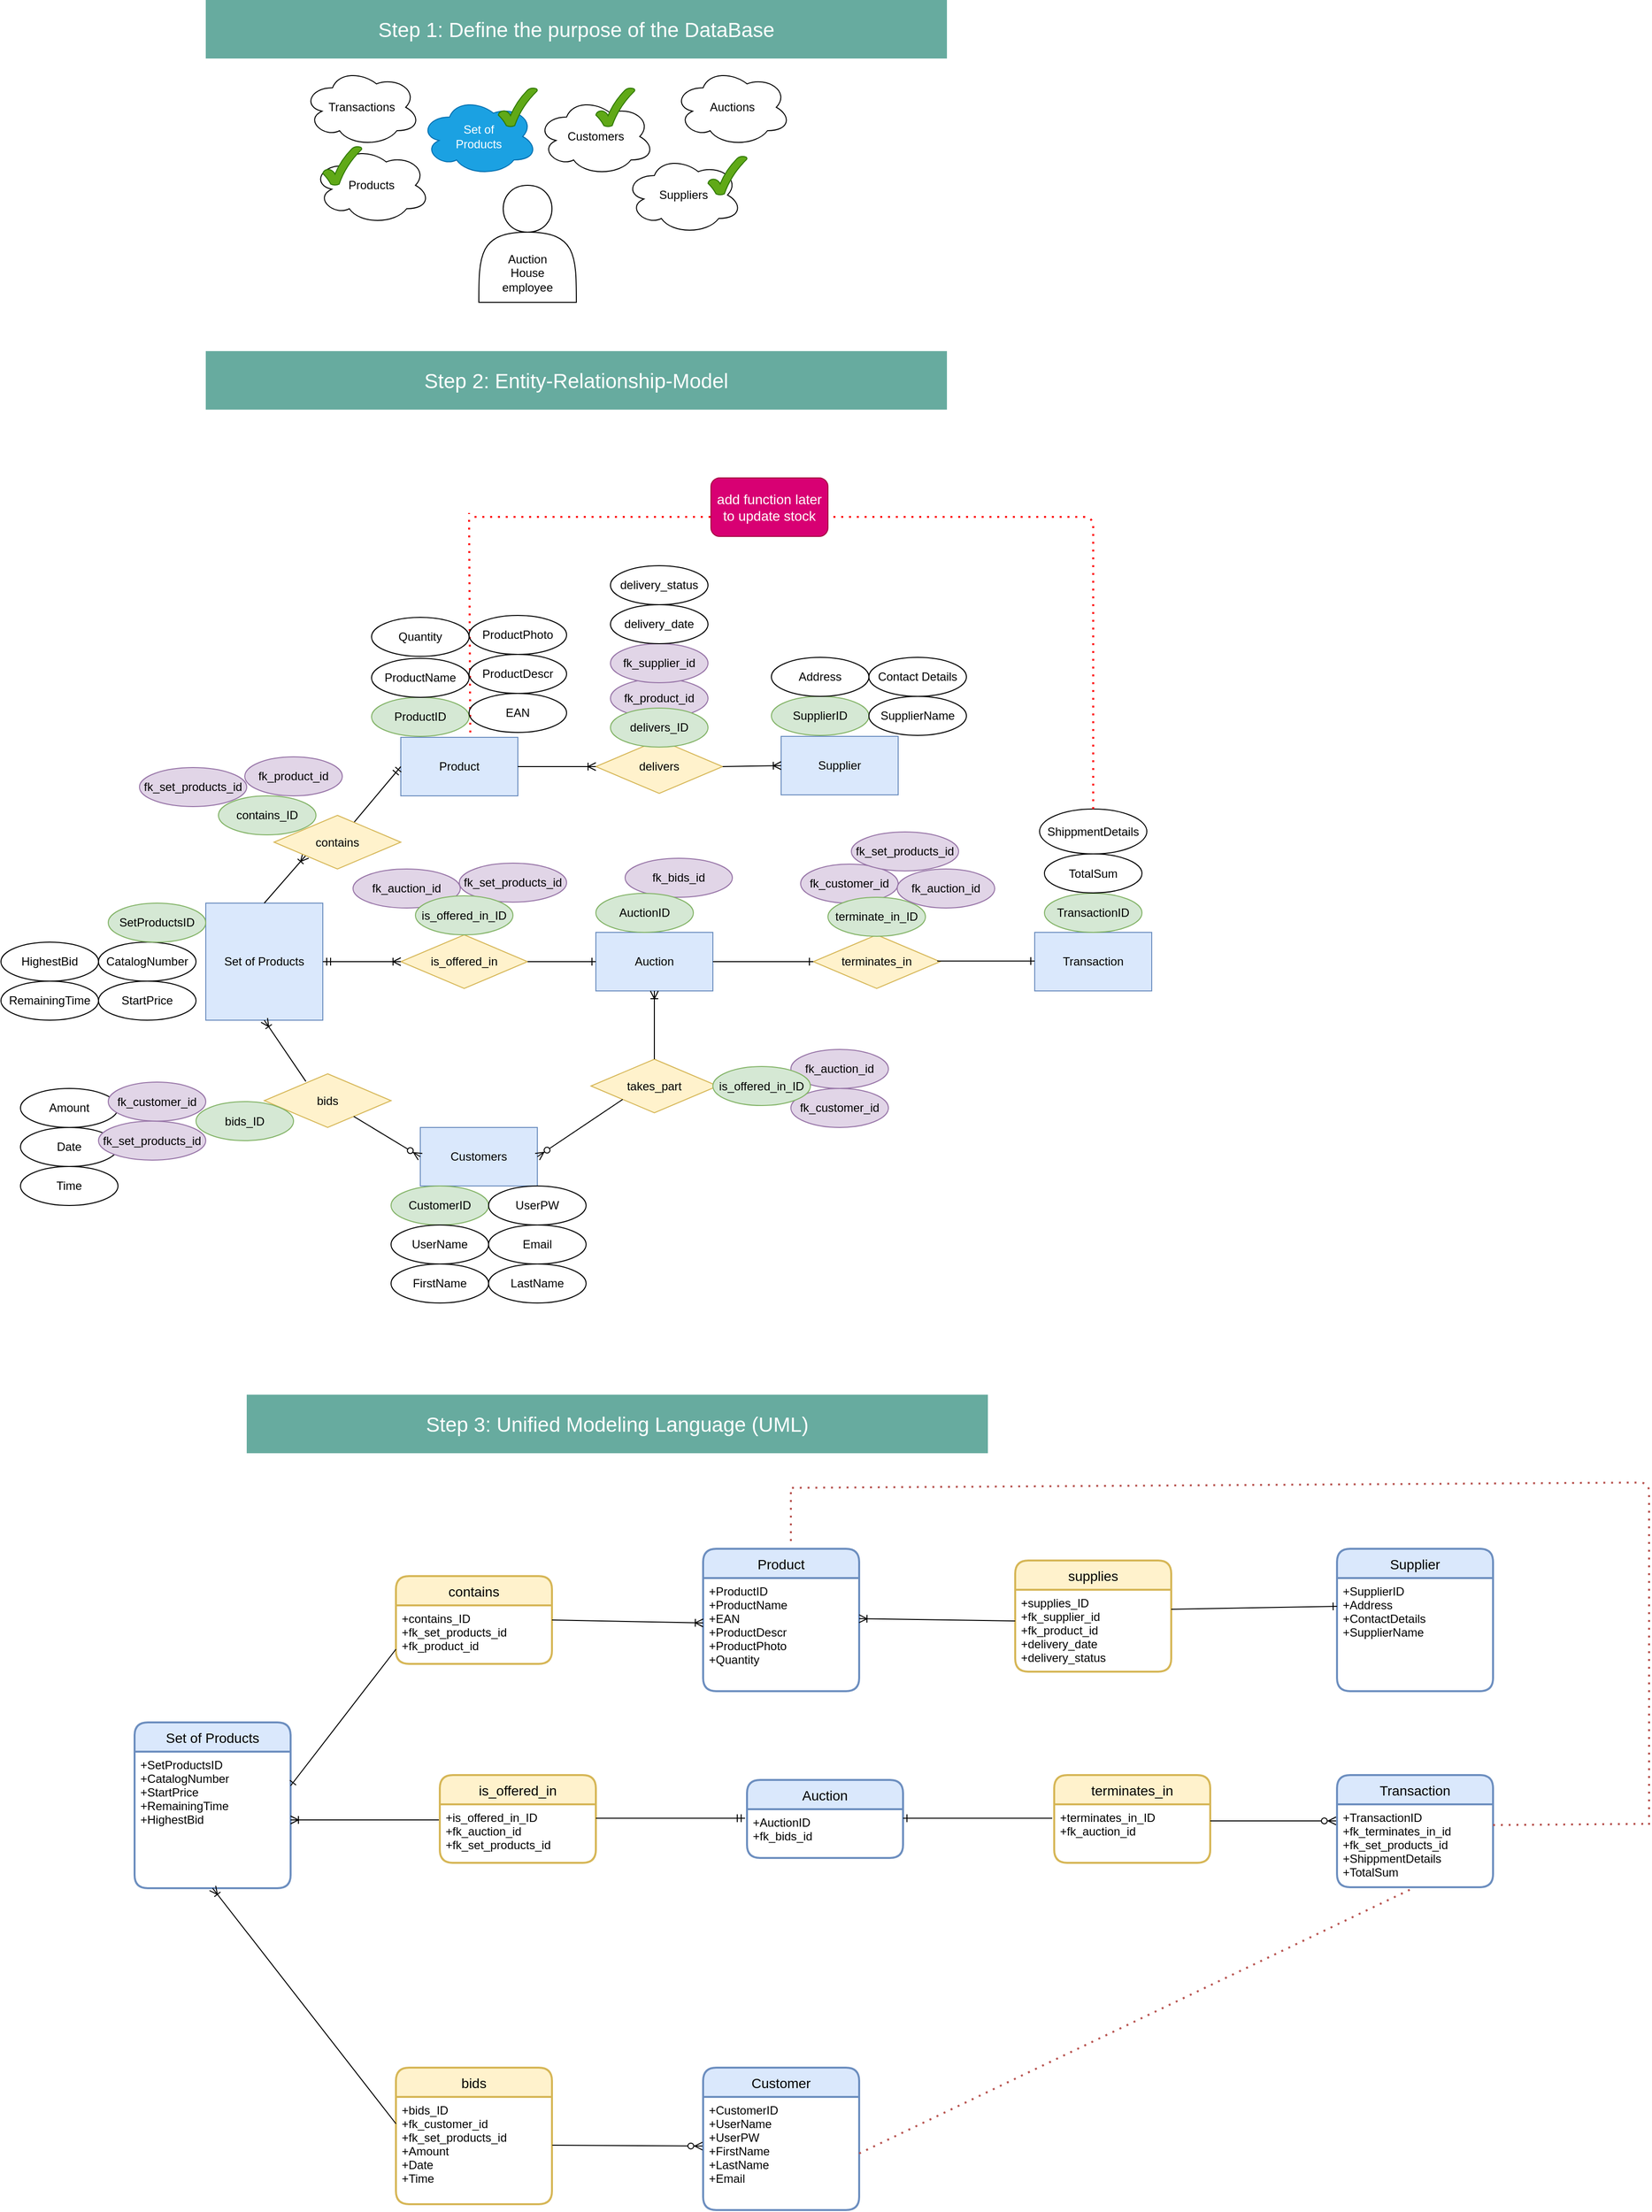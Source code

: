 <mxfile version="14.5.10" type="device"><diagram id="Qlab7BlyAjxRTgfkOohs" name="Page-1"><mxGraphModel dx="3425" dy="1370" grid="1" gridSize="10" guides="1" tooltips="1" connect="1" arrows="1" fold="1" page="1" pageScale="1" pageWidth="827" pageHeight="1169" math="0" shadow="0"><root><mxCell id="0"/><mxCell id="1" parent="0"/><mxCell id="-xcbg-qOsnuhI51LGYwy-141" value="" style="endArrow=none;dashed=1;html=1;dashPattern=1 3;strokeWidth=2;fontColor=#FFFFFF;exitX=0.427;exitY=-0.017;exitDx=0;exitDy=0;exitPerimeter=0;strokeColor=#FF0000;" edge="1" parent="1"><mxGeometry x="310" y="566.02" width="50" height="50" as="geometry"><mxPoint x="311.24" y="791" as="sourcePoint"/><mxPoint x="310" y="566.02" as="targetPoint"/></mxGeometry></mxCell><mxCell id="-xcbg-qOsnuhI51LGYwy-59" value="fk_set_products_id" style="ellipse;whiteSpace=wrap;html=1;align=center;fontStyle=0;labelBackgroundColor=none;fillColor=#e1d5e7;strokeColor=#9673a6;" vertex="1" parent="1"><mxGeometry x="-28" y="827" width="110" height="40" as="geometry"/></mxCell><mxCell id="-xcbg-qOsnuhI51LGYwy-3" value="" style="rounded=0;whiteSpace=wrap;html=1;labelBackgroundColor=#009999;labelBorderColor=#000000;strokeColor=none;fillColor=#67AB9F;" vertex="1" parent="1"><mxGeometry x="40" y="40" width="760" height="60" as="geometry"/></mxCell><mxCell id="-xcbg-qOsnuhI51LGYwy-4" value="&lt;font style=&quot;font-size: 21px&quot;&gt;Step 1: Define the purpose of the DataBase&lt;/font&gt;" style="text;html=1;strokeColor=none;fillColor=none;align=center;verticalAlign=middle;whiteSpace=wrap;rounded=0;labelBackgroundColor=none;fontColor=#FFFFFF;" vertex="1" parent="1"><mxGeometry x="60" y="60" width="720" height="20" as="geometry"/></mxCell><mxCell id="-xcbg-qOsnuhI51LGYwy-6" value="&lt;span&gt;Set of&lt;br&gt;Products&lt;/span&gt;" style="ellipse;shape=cloud;whiteSpace=wrap;html=1;labelBackgroundColor=none;fillColor=#1ba1e2;strokeColor=#006EAF;fontColor=#FFFFFF;" vertex="1" parent="1"><mxGeometry x="260" y="140" width="120" height="80" as="geometry"/></mxCell><mxCell id="-xcbg-qOsnuhI51LGYwy-8" value="Au" style="shape=actor;whiteSpace=wrap;html=1;labelBackgroundColor=none;fontColor=#FFFFFF;fillColor=none;" vertex="1" parent="1"><mxGeometry x="320" y="230" width="100" height="120" as="geometry"/></mxCell><mxCell id="-xcbg-qOsnuhI51LGYwy-9" value="" style="ellipse;shape=cloud;whiteSpace=wrap;html=1;labelBackgroundColor=none;fontColor=#FFFFFF;fillColor=none;" vertex="1" parent="1"><mxGeometry x="380" y="140" width="120" height="80" as="geometry"/></mxCell><mxCell id="-xcbg-qOsnuhI51LGYwy-10" value="" style="ellipse;shape=cloud;whiteSpace=wrap;html=1;labelBackgroundColor=none;fontColor=#FFFFFF;fillColor=none;" vertex="1" parent="1"><mxGeometry x="150" y="190" width="120" height="80" as="geometry"/></mxCell><mxCell id="-xcbg-qOsnuhI51LGYwy-12" value="Auction House employee" style="text;html=1;strokeColor=none;fillColor=none;align=center;verticalAlign=middle;whiteSpace=wrap;rounded=0;labelBackgroundColor=none;" vertex="1" parent="1"><mxGeometry x="340" y="300" width="60" height="40" as="geometry"/></mxCell><mxCell id="-xcbg-qOsnuhI51LGYwy-13" value="Products" style="text;html=1;strokeColor=none;fillColor=none;align=center;verticalAlign=middle;whiteSpace=wrap;rounded=0;labelBackgroundColor=none;" vertex="1" parent="1"><mxGeometry x="180" y="210" width="60" height="40" as="geometry"/></mxCell><mxCell id="-xcbg-qOsnuhI51LGYwy-15" value="Customers" style="text;html=1;strokeColor=none;fillColor=none;align=center;verticalAlign=middle;whiteSpace=wrap;rounded=0;labelBackgroundColor=none;" vertex="1" parent="1"><mxGeometry x="410" y="160" width="60" height="40" as="geometry"/></mxCell><mxCell id="-xcbg-qOsnuhI51LGYwy-17" value="" style="ellipse;shape=cloud;whiteSpace=wrap;html=1;labelBackgroundColor=none;fontColor=#000000;fillColor=none;" vertex="1" parent="1"><mxGeometry x="140" y="110" width="120" height="80" as="geometry"/></mxCell><mxCell id="-xcbg-qOsnuhI51LGYwy-18" value="Transactions" style="text;html=1;strokeColor=none;fillColor=none;align=center;verticalAlign=middle;whiteSpace=wrap;rounded=0;labelBackgroundColor=none;" vertex="1" parent="1"><mxGeometry x="170" y="130" width="60" height="40" as="geometry"/></mxCell><mxCell id="-xcbg-qOsnuhI51LGYwy-19" value="" style="ellipse;shape=cloud;whiteSpace=wrap;html=1;labelBackgroundColor=none;fontColor=#000000;fillColor=none;" vertex="1" parent="1"><mxGeometry x="470" y="200" width="120" height="80" as="geometry"/></mxCell><mxCell id="-xcbg-qOsnuhI51LGYwy-20" value="Suppliers" style="text;html=1;strokeColor=none;fillColor=none;align=center;verticalAlign=middle;whiteSpace=wrap;rounded=0;labelBackgroundColor=none;" vertex="1" parent="1"><mxGeometry x="500" y="220" width="60" height="40" as="geometry"/></mxCell><mxCell id="-xcbg-qOsnuhI51LGYwy-21" value="" style="ellipse;shape=cloud;whiteSpace=wrap;html=1;labelBackgroundColor=none;fontColor=#FFFFFF;fillColor=none;" vertex="1" parent="1"><mxGeometry x="520" y="110" width="120" height="80" as="geometry"/></mxCell><mxCell id="-xcbg-qOsnuhI51LGYwy-22" value="Auctions" style="text;html=1;strokeColor=none;fillColor=none;align=center;verticalAlign=middle;whiteSpace=wrap;rounded=0;labelBackgroundColor=none;" vertex="1" parent="1"><mxGeometry x="550" y="130" width="60" height="40" as="geometry"/></mxCell><mxCell id="-xcbg-qOsnuhI51LGYwy-25" value="" style="rounded=0;whiteSpace=wrap;html=1;labelBackgroundColor=#009999;labelBorderColor=#000000;strokeColor=none;fillColor=#67AB9F;" vertex="1" parent="1"><mxGeometry x="40" y="400" width="760" height="60" as="geometry"/></mxCell><mxCell id="-xcbg-qOsnuhI51LGYwy-26" value="&lt;font style=&quot;font-size: 21px&quot;&gt;Step 2: Entity-Relationship-Model&lt;/font&gt;" style="text;html=1;strokeColor=none;fillColor=none;align=center;verticalAlign=middle;whiteSpace=wrap;rounded=0;labelBackgroundColor=none;fontColor=#FFFFFF;" vertex="1" parent="1"><mxGeometry x="60" y="420" width="720" height="20" as="geometry"/></mxCell><mxCell id="-xcbg-qOsnuhI51LGYwy-27" value="Set of Products" style="rounded=0;whiteSpace=wrap;html=1;labelBackgroundColor=none;fillColor=#dae8fc;strokeColor=#6c8ebf;" vertex="1" parent="1"><mxGeometry x="40" y="966" width="120" height="120" as="geometry"/></mxCell><mxCell id="-xcbg-qOsnuhI51LGYwy-28" value="Product" style="rounded=0;whiteSpace=wrap;html=1;labelBackgroundColor=none;fillColor=#dae8fc;strokeColor=#6c8ebf;" vertex="1" parent="1"><mxGeometry x="240" y="796" width="120" height="60" as="geometry"/></mxCell><mxCell id="-xcbg-qOsnuhI51LGYwy-32" value="" style="fontSize=12;html=1;endArrow=ERoneToMany;startArrow=none;fontColor=#000000;entryX=0;entryY=1;entryDx=0;entryDy=0;startFill=0;" edge="1" parent="1" target="-xcbg-qOsnuhI51LGYwy-29"><mxGeometry width="100" height="100" relative="1" as="geometry"><mxPoint x="100" y="966" as="sourcePoint"/><mxPoint x="150" y="916" as="targetPoint"/></mxGeometry></mxCell><mxCell id="-xcbg-qOsnuhI51LGYwy-35" value="" style="fontSize=12;html=1;endArrow=ERmandOne;fontColor=#000000;" edge="1" parent="1" source="-xcbg-qOsnuhI51LGYwy-29"><mxGeometry width="100" height="100" relative="1" as="geometry"><mxPoint x="184" y="877" as="sourcePoint"/><mxPoint x="240" y="826" as="targetPoint"/></mxGeometry></mxCell><mxCell id="-xcbg-qOsnuhI51LGYwy-36" value="ProductID" style="ellipse;whiteSpace=wrap;html=1;align=center;fontStyle=0;labelBackgroundColor=none;fillColor=#d5e8d4;strokeColor=#82b366;" vertex="1" parent="1"><mxGeometry x="210" y="755" width="100" height="40" as="geometry"/></mxCell><mxCell id="-xcbg-qOsnuhI51LGYwy-39" value="EAN" style="ellipse;whiteSpace=wrap;html=1;align=center;fontStyle=0;labelBackgroundColor=none;fontColor=#000000;fillColor=none;" vertex="1" parent="1"><mxGeometry x="310" y="751" width="100" height="40" as="geometry"/></mxCell><mxCell id="-xcbg-qOsnuhI51LGYwy-41" value="ProductDescr" style="ellipse;whiteSpace=wrap;html=1;align=center;fontStyle=0;labelBackgroundColor=none;fontColor=#000000;fillColor=none;" vertex="1" parent="1"><mxGeometry x="310" y="711" width="100" height="40" as="geometry"/></mxCell><mxCell id="-xcbg-qOsnuhI51LGYwy-42" value="ProductPhoto" style="ellipse;whiteSpace=wrap;html=1;align=center;fontStyle=0;labelBackgroundColor=none;fontColor=#000000;fillColor=none;" vertex="1" parent="1"><mxGeometry x="310" y="671" width="100" height="40" as="geometry"/></mxCell><mxCell id="-xcbg-qOsnuhI51LGYwy-43" value="fk_product_id" style="ellipse;whiteSpace=wrap;html=1;align=center;fontStyle=0;labelBackgroundColor=none;fillColor=#e1d5e7;strokeColor=#9673a6;" vertex="1" parent="1"><mxGeometry x="80" y="816" width="100" height="40" as="geometry"/></mxCell><mxCell id="-xcbg-qOsnuhI51LGYwy-44" value="RemainingTime" style="ellipse;whiteSpace=wrap;html=1;align=center;fontStyle=0;labelBackgroundColor=none;" vertex="1" parent="1"><mxGeometry x="-170" y="1046" width="100" height="40" as="geometry"/></mxCell><mxCell id="-xcbg-qOsnuhI51LGYwy-45" value="StartPrice" style="ellipse;whiteSpace=wrap;html=1;align=center;fontStyle=0;labelBackgroundColor=none;fontColor=#000000;fillColor=none;" vertex="1" parent="1"><mxGeometry x="-70" y="1046" width="100" height="40" as="geometry"/></mxCell><mxCell id="-xcbg-qOsnuhI51LGYwy-46" value="HighestBid" style="ellipse;whiteSpace=wrap;html=1;align=center;fontStyle=0;labelBackgroundColor=none;fontColor=#000000;fillColor=none;" vertex="1" parent="1"><mxGeometry x="-170" y="1006" width="100" height="40" as="geometry"/></mxCell><mxCell id="-xcbg-qOsnuhI51LGYwy-47" value="CatalogNumber" style="ellipse;whiteSpace=wrap;html=1;align=center;fontStyle=0;labelBackgroundColor=none;fontColor=#000000;fillColor=none;" vertex="1" parent="1"><mxGeometry x="-70" y="1006" width="100" height="40" as="geometry"/></mxCell><mxCell id="-xcbg-qOsnuhI51LGYwy-48" value="SetProductsID" style="ellipse;whiteSpace=wrap;html=1;align=center;fontStyle=0;labelBackgroundColor=none;fillColor=#d5e8d4;strokeColor=#82b366;" vertex="1" parent="1"><mxGeometry x="-60" y="966" width="100" height="40" as="geometry"/></mxCell><mxCell id="-xcbg-qOsnuhI51LGYwy-49" value="bids" style="rhombus;whiteSpace=wrap;html=1;labelBackgroundColor=none;fillColor=#fff2cc;strokeColor=#d6b656;" vertex="1" parent="1"><mxGeometry x="100" y="1141" width="130" height="55" as="geometry"/></mxCell><mxCell id="-xcbg-qOsnuhI51LGYwy-50" value="Customers" style="rounded=0;whiteSpace=wrap;html=1;labelBackgroundColor=none;fillColor=#dae8fc;strokeColor=#6c8ebf;" vertex="1" parent="1"><mxGeometry x="260" y="1196" width="120" height="60" as="geometry"/></mxCell><mxCell id="-xcbg-qOsnuhI51LGYwy-51" value="" style="fontSize=12;html=1;endArrow=ERzeroToMany;endFill=1;fontColor=#FFFFFF;entryX=0;entryY=0.5;entryDx=0;entryDy=0;" edge="1" parent="1" source="-xcbg-qOsnuhI51LGYwy-49" target="-xcbg-qOsnuhI51LGYwy-50"><mxGeometry width="100" height="100" relative="1" as="geometry"><mxPoint x="310" y="1226" as="sourcePoint"/><mxPoint x="410" y="1126" as="targetPoint"/></mxGeometry></mxCell><mxCell id="-xcbg-qOsnuhI51LGYwy-52" value="" style="fontSize=12;html=1;endArrow=ERoneToMany;endFill=0;fontColor=#FFFFFF;entryX=0.5;entryY=1;entryDx=0;entryDy=0;exitX=0.328;exitY=0.142;exitDx=0;exitDy=0;exitPerimeter=0;" edge="1" parent="1" source="-xcbg-qOsnuhI51LGYwy-49" target="-xcbg-qOsnuhI51LGYwy-27"><mxGeometry width="100" height="100" relative="1" as="geometry"><mxPoint x="201.742" y="1194.686" as="sourcePoint"/><mxPoint x="270.0" y="1236" as="targetPoint"/></mxGeometry></mxCell><mxCell id="-xcbg-qOsnuhI51LGYwy-53" value="&lt;font color=&quot;#000000&quot;&gt;CustomerID&lt;/font&gt;" style="ellipse;whiteSpace=wrap;html=1;align=center;labelBackgroundColor=none;fillColor=#d5e8d4;strokeColor=#82b366;" vertex="1" parent="1"><mxGeometry x="230" y="1256" width="100" height="40" as="geometry"/></mxCell><mxCell id="-xcbg-qOsnuhI51LGYwy-54" value="&lt;font color=&quot;#000000&quot;&gt;UserPW&lt;/font&gt;" style="ellipse;whiteSpace=wrap;html=1;align=center;labelBackgroundColor=none;fontColor=#FFFFFF;fillColor=none;" vertex="1" parent="1"><mxGeometry x="330" y="1256" width="100" height="40" as="geometry"/></mxCell><mxCell id="-xcbg-qOsnuhI51LGYwy-55" value="&lt;font color=&quot;#000000&quot;&gt;UserName&lt;/font&gt;" style="ellipse;whiteSpace=wrap;html=1;align=center;labelBackgroundColor=none;fontColor=#FFFFFF;fillColor=none;" vertex="1" parent="1"><mxGeometry x="230" y="1296" width="100" height="40" as="geometry"/></mxCell><mxCell id="-xcbg-qOsnuhI51LGYwy-56" value="&lt;font color=&quot;#000000&quot;&gt;Email&lt;/font&gt;" style="ellipse;whiteSpace=wrap;html=1;align=center;labelBackgroundColor=none;fontColor=#FFFFFF;fillColor=none;" vertex="1" parent="1"><mxGeometry x="330" y="1296" width="100" height="40" as="geometry"/></mxCell><mxCell id="-xcbg-qOsnuhI51LGYwy-57" value="&lt;font color=&quot;#000000&quot;&gt;FirstName&lt;/font&gt;" style="ellipse;whiteSpace=wrap;html=1;align=center;labelBackgroundColor=none;fontColor=#FFFFFF;fillColor=none;" vertex="1" parent="1"><mxGeometry x="230" y="1336" width="100" height="40" as="geometry"/></mxCell><mxCell id="-xcbg-qOsnuhI51LGYwy-58" value="&lt;font color=&quot;#000000&quot;&gt;LastName&lt;/font&gt;" style="ellipse;whiteSpace=wrap;html=1;align=center;labelBackgroundColor=none;fontColor=#FFFFFF;fillColor=none;" vertex="1" parent="1"><mxGeometry x="330" y="1336" width="100" height="40" as="geometry"/></mxCell><mxCell id="-xcbg-qOsnuhI51LGYwy-29" value="contains" style="rhombus;whiteSpace=wrap;html=1;labelBackgroundColor=none;fillColor=#fff2cc;strokeColor=#d6b656;" vertex="1" parent="1"><mxGeometry x="110" y="876" width="130" height="55" as="geometry"/></mxCell><mxCell id="-xcbg-qOsnuhI51LGYwy-61" value="Amount" style="ellipse;whiteSpace=wrap;html=1;align=center;fontStyle=0;labelBackgroundColor=none;" vertex="1" parent="1"><mxGeometry x="-150" y="1156" width="100" height="40" as="geometry"/></mxCell><mxCell id="-xcbg-qOsnuhI51LGYwy-62" value="Date" style="ellipse;whiteSpace=wrap;html=1;align=center;fontStyle=0;labelBackgroundColor=none;" vertex="1" parent="1"><mxGeometry x="-150" y="1196" width="100" height="40" as="geometry"/></mxCell><mxCell id="-xcbg-qOsnuhI51LGYwy-63" value="fk_customer_id" style="ellipse;whiteSpace=wrap;html=1;align=center;fontStyle=0;labelBackgroundColor=none;fillColor=#e1d5e7;strokeColor=#9673a6;" vertex="1" parent="1"><mxGeometry x="-60" y="1149.5" width="100" height="40" as="geometry"/></mxCell><mxCell id="-xcbg-qOsnuhI51LGYwy-65" value="fk_set_products_id" style="ellipse;whiteSpace=wrap;html=1;align=center;fontStyle=0;labelBackgroundColor=none;fillColor=#e1d5e7;strokeColor=#9673a6;" vertex="1" parent="1"><mxGeometry x="-70" y="1189.5" width="110" height="40" as="geometry"/></mxCell><mxCell id="-xcbg-qOsnuhI51LGYwy-66" value="" style="verticalLabelPosition=bottom;verticalAlign=top;html=1;shape=mxgraph.basic.tick;labelBackgroundColor=none;fillColor=#60a917;strokeColor=#2D7600;fontColor=#ffffff;" vertex="1" parent="1"><mxGeometry x="160" y="190" width="40" height="40" as="geometry"/></mxCell><mxCell id="-xcbg-qOsnuhI51LGYwy-67" value="" style="verticalLabelPosition=bottom;verticalAlign=top;html=1;shape=mxgraph.basic.tick;labelBackgroundColor=none;fillColor=#60a917;strokeColor=#2D7600;fontColor=#ffffff;" vertex="1" parent="1"><mxGeometry x="340" y="130" width="40" height="40" as="geometry"/></mxCell><mxCell id="-xcbg-qOsnuhI51LGYwy-68" value="" style="verticalLabelPosition=bottom;verticalAlign=top;html=1;shape=mxgraph.basic.tick;labelBackgroundColor=none;fillColor=#60a917;strokeColor=#2D7600;fontColor=#ffffff;" vertex="1" parent="1"><mxGeometry x="440" y="130" width="40" height="40" as="geometry"/></mxCell><mxCell id="-xcbg-qOsnuhI51LGYwy-69" value="Supplier" style="rounded=0;whiteSpace=wrap;html=1;labelBackgroundColor=none;fillColor=#dae8fc;strokeColor=#6c8ebf;" vertex="1" parent="1"><mxGeometry x="630" y="795" width="120" height="60" as="geometry"/></mxCell><mxCell id="-xcbg-qOsnuhI51LGYwy-70" value="delivers" style="rhombus;whiteSpace=wrap;html=1;labelBackgroundColor=none;fillColor=#fff2cc;strokeColor=#d6b656;" vertex="1" parent="1"><mxGeometry x="440" y="798.5" width="130" height="55" as="geometry"/></mxCell><mxCell id="-xcbg-qOsnuhI51LGYwy-71" value="" style="fontSize=12;html=1;endArrow=ERoneToMany;startArrow=none;fontColor=#FFFFFF;exitX=1;exitY=0.5;exitDx=0;exitDy=0;entryX=0;entryY=0.5;entryDx=0;entryDy=0;startFill=0;" edge="1" parent="1" source="-xcbg-qOsnuhI51LGYwy-70" target="-xcbg-qOsnuhI51LGYwy-69"><mxGeometry width="100" height="100" relative="1" as="geometry"><mxPoint x="530" y="916" as="sourcePoint"/><mxPoint x="630" y="816" as="targetPoint"/></mxGeometry></mxCell><mxCell id="-xcbg-qOsnuhI51LGYwy-72" value="" style="fontSize=12;html=1;endArrow=ERoneToMany;startArrow=none;fontColor=#FFFFFF;exitX=1;exitY=0.5;exitDx=0;exitDy=0;entryX=0;entryY=0.5;entryDx=0;entryDy=0;endFill=0;startFill=0;" edge="1" parent="1" source="-xcbg-qOsnuhI51LGYwy-28" target="-xcbg-qOsnuhI51LGYwy-70"><mxGeometry width="100" height="100" relative="1" as="geometry"><mxPoint x="370" y="825.5" as="sourcePoint"/><mxPoint x="430" y="824.5" as="targetPoint"/></mxGeometry></mxCell><mxCell id="-xcbg-qOsnuhI51LGYwy-75" value="SupplierID" style="ellipse;whiteSpace=wrap;html=1;align=center;fontStyle=0;labelBackgroundColor=none;fillColor=#d5e8d4;strokeColor=#82b366;" vertex="1" parent="1"><mxGeometry x="620" y="754" width="100" height="40" as="geometry"/></mxCell><mxCell id="-xcbg-qOsnuhI51LGYwy-76" value="SupplierName" style="ellipse;whiteSpace=wrap;html=1;align=center;fontStyle=0;labelBackgroundColor=none;fontColor=#000000;fillColor=none;" vertex="1" parent="1"><mxGeometry x="720" y="754" width="100" height="40" as="geometry"/></mxCell><mxCell id="-xcbg-qOsnuhI51LGYwy-77" value="Address" style="ellipse;whiteSpace=wrap;html=1;align=center;fontStyle=0;labelBackgroundColor=none;fontColor=#000000;fillColor=none;" vertex="1" parent="1"><mxGeometry x="620" y="714" width="100" height="40" as="geometry"/></mxCell><mxCell id="-xcbg-qOsnuhI51LGYwy-78" value="Contact Details" style="ellipse;whiteSpace=wrap;html=1;align=center;fontStyle=0;labelBackgroundColor=none;fontColor=#000000;fillColor=none;" vertex="1" parent="1"><mxGeometry x="720" y="714" width="100" height="40" as="geometry"/></mxCell><mxCell id="-xcbg-qOsnuhI51LGYwy-79" value="fk_product_id" style="ellipse;whiteSpace=wrap;html=1;align=center;fontStyle=0;labelBackgroundColor=none;fillColor=#e1d5e7;strokeColor=#9673a6;" vertex="1" parent="1"><mxGeometry x="455" y="736" width="100" height="40" as="geometry"/></mxCell><mxCell id="-xcbg-qOsnuhI51LGYwy-80" value="fk_supplier_id" style="ellipse;whiteSpace=wrap;html=1;align=center;fontStyle=0;labelBackgroundColor=none;fillColor=#e1d5e7;strokeColor=#9673a6;" vertex="1" parent="1"><mxGeometry x="455" y="700" width="100" height="40" as="geometry"/></mxCell><mxCell id="-xcbg-qOsnuhI51LGYwy-81" value="delivery_date" style="ellipse;whiteSpace=wrap;html=1;align=center;fontStyle=0;labelBackgroundColor=none;fontColor=#000000;fillColor=none;" vertex="1" parent="1"><mxGeometry x="455" y="660" width="100" height="40" as="geometry"/></mxCell><mxCell id="-xcbg-qOsnuhI51LGYwy-82" value="delivery_status" style="ellipse;whiteSpace=wrap;html=1;align=center;fontStyle=0;labelBackgroundColor=none;fontColor=#000000;fillColor=none;" vertex="1" parent="1"><mxGeometry x="455" y="620" width="100" height="40" as="geometry"/></mxCell><mxCell id="-xcbg-qOsnuhI51LGYwy-84" value="" style="verticalLabelPosition=bottom;verticalAlign=top;html=1;shape=mxgraph.basic.tick;labelBackgroundColor=none;fillColor=#60a917;strokeColor=#2D7600;fontColor=#ffffff;" vertex="1" parent="1"><mxGeometry x="555" y="200" width="40" height="40" as="geometry"/></mxCell><mxCell id="-xcbg-qOsnuhI51LGYwy-85" value="Auction" style="rounded=0;whiteSpace=wrap;html=1;labelBackgroundColor=none;fillColor=#dae8fc;strokeColor=#6c8ebf;" vertex="1" parent="1"><mxGeometry x="440" y="996" width="120" height="60" as="geometry"/></mxCell><mxCell id="-xcbg-qOsnuhI51LGYwy-86" value="is_offered_in" style="rhombus;whiteSpace=wrap;html=1;labelBackgroundColor=none;fillColor=#fff2cc;strokeColor=#d6b656;" vertex="1" parent="1"><mxGeometry x="240" y="998.5" width="130" height="55" as="geometry"/></mxCell><mxCell id="-xcbg-qOsnuhI51LGYwy-87" value="takes_part" style="rhombus;whiteSpace=wrap;html=1;labelBackgroundColor=none;fillColor=#fff2cc;strokeColor=#d6b656;" vertex="1" parent="1"><mxGeometry x="435" y="1126" width="130" height="55" as="geometry"/></mxCell><mxCell id="-xcbg-qOsnuhI51LGYwy-88" value="" style="fontSize=12;html=1;endArrow=ERzeroToMany;endFill=1;fontColor=#FFFFFF;entryX=1;entryY=0.5;entryDx=0;entryDy=0;exitX=0;exitY=1;exitDx=0;exitDy=0;" edge="1" parent="1" source="-xcbg-qOsnuhI51LGYwy-87" target="-xcbg-qOsnuhI51LGYwy-50"><mxGeometry width="100" height="100" relative="1" as="geometry"><mxPoint x="425.872" y="1165.996" as="sourcePoint"/><mxPoint x="494.13" y="1207.31" as="targetPoint"/></mxGeometry></mxCell><mxCell id="-xcbg-qOsnuhI51LGYwy-90" value="" style="fontSize=12;html=1;endArrow=ERoneToMany;endFill=0;fontColor=#FFFFFF;entryX=0.5;entryY=1;entryDx=0;entryDy=0;exitX=0.5;exitY=0;exitDx=0;exitDy=0;" edge="1" parent="1" source="-xcbg-qOsnuhI51LGYwy-87" target="-xcbg-qOsnuhI51LGYwy-85"><mxGeometry width="100" height="100" relative="1" as="geometry"><mxPoint x="152.64" y="1158.81" as="sourcePoint"/><mxPoint x="110.0" y="1096" as="targetPoint"/><Array as="points"/></mxGeometry></mxCell><mxCell id="-xcbg-qOsnuhI51LGYwy-91" value="terminates_in" style="rhombus;whiteSpace=wrap;html=1;labelBackgroundColor=none;fillColor=#fff2cc;strokeColor=#d6b656;" vertex="1" parent="1"><mxGeometry x="663" y="998.5" width="130" height="55" as="geometry"/></mxCell><mxCell id="-xcbg-qOsnuhI51LGYwy-92" value="Transaction" style="rounded=0;whiteSpace=wrap;html=1;labelBackgroundColor=none;fillColor=#dae8fc;strokeColor=#6c8ebf;" vertex="1" parent="1"><mxGeometry x="890" y="996" width="120" height="60" as="geometry"/></mxCell><mxCell id="-xcbg-qOsnuhI51LGYwy-95" value="Time" style="ellipse;whiteSpace=wrap;html=1;align=center;fontStyle=0;labelBackgroundColor=none;" vertex="1" parent="1"><mxGeometry x="-150" y="1236" width="100" height="40" as="geometry"/></mxCell><mxCell id="-xcbg-qOsnuhI51LGYwy-96" value="" style="fontSize=12;html=1;endArrow=ERoneToMany;startArrow=ERmandOne;fontColor=#FFFFFF;entryX=0;entryY=0.5;entryDx=0;entryDy=0;" edge="1" parent="1" target="-xcbg-qOsnuhI51LGYwy-86"><mxGeometry width="100" height="100" relative="1" as="geometry"><mxPoint x="160" y="1026" as="sourcePoint"/><mxPoint x="260" y="926" as="targetPoint"/></mxGeometry></mxCell><mxCell id="-xcbg-qOsnuhI51LGYwy-97" value="" style="fontSize=12;html=1;endArrow=ERone;endFill=1;fontColor=#FFFFFF;entryX=0;entryY=0.5;entryDx=0;entryDy=0;" edge="1" parent="1" target="-xcbg-qOsnuhI51LGYwy-85"><mxGeometry width="100" height="100" relative="1" as="geometry"><mxPoint x="370" y="1026" as="sourcePoint"/><mxPoint x="470" y="926" as="targetPoint"/></mxGeometry></mxCell><mxCell id="-xcbg-qOsnuhI51LGYwy-99" value="fk_customer_id" style="ellipse;whiteSpace=wrap;html=1;align=center;fontStyle=0;labelBackgroundColor=none;fillColor=#e1d5e7;strokeColor=#9673a6;" vertex="1" parent="1"><mxGeometry x="640" y="1156" width="100" height="40" as="geometry"/></mxCell><mxCell id="-xcbg-qOsnuhI51LGYwy-100" value="fk_auction_id" style="ellipse;whiteSpace=wrap;html=1;align=center;fontStyle=0;labelBackgroundColor=none;fillColor=#e1d5e7;strokeColor=#9673a6;" vertex="1" parent="1"><mxGeometry x="640" y="1116" width="100" height="40" as="geometry"/></mxCell><mxCell id="-xcbg-qOsnuhI51LGYwy-104" value="fk_set_products_id" style="ellipse;whiteSpace=wrap;html=1;align=center;fontStyle=0;labelBackgroundColor=none;fillColor=#e1d5e7;strokeColor=#9673a6;" vertex="1" parent="1"><mxGeometry x="300" y="925" width="110" height="40" as="geometry"/></mxCell><mxCell id="-xcbg-qOsnuhI51LGYwy-105" value="fk_auction_id" style="ellipse;whiteSpace=wrap;html=1;align=center;fontStyle=0;labelBackgroundColor=none;fillColor=#e1d5e7;strokeColor=#9673a6;" vertex="1" parent="1"><mxGeometry x="191" y="931" width="110" height="40" as="geometry"/></mxCell><mxCell id="-xcbg-qOsnuhI51LGYwy-107" value="fk_bids_id" style="ellipse;whiteSpace=wrap;html=1;align=center;fontStyle=0;labelBackgroundColor=none;fillColor=#e1d5e7;strokeColor=#9673a6;" vertex="1" parent="1"><mxGeometry x="470" y="920" width="110" height="40" as="geometry"/></mxCell><mxCell id="-xcbg-qOsnuhI51LGYwy-108" value="&lt;font color=&quot;#000000&quot;&gt;contains_ID&lt;/font&gt;" style="ellipse;whiteSpace=wrap;html=1;align=center;labelBackgroundColor=none;fillColor=#d5e8d4;strokeColor=#82b366;" vertex="1" parent="1"><mxGeometry x="53" y="856" width="100" height="40" as="geometry"/></mxCell><mxCell id="-xcbg-qOsnuhI51LGYwy-109" value="delivers&lt;font color=&quot;#000000&quot;&gt;_ID&lt;/font&gt;" style="ellipse;whiteSpace=wrap;html=1;align=center;labelBackgroundColor=none;fillColor=#d5e8d4;strokeColor=#82b366;" vertex="1" parent="1"><mxGeometry x="455" y="766" width="100" height="40" as="geometry"/></mxCell><mxCell id="-xcbg-qOsnuhI51LGYwy-110" value="&lt;font color=&quot;#000000&quot;&gt;is_offered_in_ID&lt;/font&gt;" style="ellipse;whiteSpace=wrap;html=1;align=center;labelBackgroundColor=none;fillColor=#d5e8d4;strokeColor=#82b366;" vertex="1" parent="1"><mxGeometry x="255" y="958.5" width="100" height="40" as="geometry"/></mxCell><mxCell id="-xcbg-qOsnuhI51LGYwy-113" value="&lt;font color=&quot;#000000&quot;&gt;is_offered_in_ID&lt;/font&gt;" style="ellipse;whiteSpace=wrap;html=1;align=center;labelBackgroundColor=none;fillColor=#d5e8d4;strokeColor=#82b366;" vertex="1" parent="1"><mxGeometry x="560" y="1133.5" width="100" height="40" as="geometry"/></mxCell><mxCell id="-xcbg-qOsnuhI51LGYwy-114" value="&lt;font color=&quot;#000000&quot;&gt;bids_ID&lt;/font&gt;" style="ellipse;whiteSpace=wrap;html=1;align=center;labelBackgroundColor=none;fillColor=#d5e8d4;strokeColor=#82b366;" vertex="1" parent="1"><mxGeometry x="30" y="1169.5" width="100" height="40" as="geometry"/></mxCell><mxCell id="-xcbg-qOsnuhI51LGYwy-98" value="&lt;font color=&quot;#000000&quot;&gt;AuctionID&lt;/font&gt;" style="ellipse;whiteSpace=wrap;html=1;align=center;labelBackgroundColor=none;fillColor=#d5e8d4;strokeColor=#82b366;" vertex="1" parent="1"><mxGeometry x="440" y="956" width="100" height="40" as="geometry"/></mxCell><mxCell id="-xcbg-qOsnuhI51LGYwy-117" value="" style="fontSize=12;html=1;endArrow=ERone;endFill=1;fontColor=#FFFFFF;entryX=0;entryY=0.5;entryDx=0;entryDy=0;exitX=1;exitY=0.5;exitDx=0;exitDy=0;" edge="1" parent="1" source="-xcbg-qOsnuhI51LGYwy-85" target="-xcbg-qOsnuhI51LGYwy-91"><mxGeometry width="100" height="100" relative="1" as="geometry"><mxPoint x="400" y="1106" as="sourcePoint"/><mxPoint x="500" y="1006" as="targetPoint"/></mxGeometry></mxCell><mxCell id="-xcbg-qOsnuhI51LGYwy-119" value="" style="fontSize=12;html=1;endArrow=ERone;endFill=1;fontColor=#FFFFFF;entryX=0;entryY=0.5;entryDx=0;entryDy=0;exitX=1;exitY=0.5;exitDx=0;exitDy=0;" edge="1" parent="1"><mxGeometry width="100" height="100" relative="1" as="geometry"><mxPoint x="790" y="1025.41" as="sourcePoint"/><mxPoint x="890" y="1025.41" as="targetPoint"/></mxGeometry></mxCell><mxCell id="-xcbg-qOsnuhI51LGYwy-120" value="fk_customer_id" style="ellipse;whiteSpace=wrap;html=1;align=center;fontStyle=0;labelBackgroundColor=none;fillColor=#e1d5e7;strokeColor=#9673a6;" vertex="1" parent="1"><mxGeometry x="650" y="926" width="100" height="40" as="geometry"/></mxCell><mxCell id="-xcbg-qOsnuhI51LGYwy-121" value="&lt;font color=&quot;#000000&quot;&gt;terminate_in_ID&lt;/font&gt;" style="ellipse;whiteSpace=wrap;html=1;align=center;labelBackgroundColor=none;fillColor=#d5e8d4;strokeColor=#82b366;" vertex="1" parent="1"><mxGeometry x="678" y="960" width="100" height="40" as="geometry"/></mxCell><mxCell id="-xcbg-qOsnuhI51LGYwy-122" value="&lt;font color=&quot;#000000&quot;&gt;TransactionID&lt;/font&gt;" style="ellipse;whiteSpace=wrap;html=1;align=center;labelBackgroundColor=none;fillColor=#d5e8d4;strokeColor=#82b366;" vertex="1" parent="1"><mxGeometry x="900" y="956" width="100" height="40" as="geometry"/></mxCell><mxCell id="-xcbg-qOsnuhI51LGYwy-123" value="TotalSum" style="ellipse;whiteSpace=wrap;html=1;align=center;fontStyle=0;labelBackgroundColor=none;fontColor=#000000;fillColor=none;" vertex="1" parent="1"><mxGeometry x="900" y="915.5" width="100" height="40" as="geometry"/></mxCell><mxCell id="-xcbg-qOsnuhI51LGYwy-124" value="ShippmentDetails" style="ellipse;whiteSpace=wrap;html=1;align=center;fontStyle=0;labelBackgroundColor=none;fontColor=#000000;fillColor=none;" vertex="1" parent="1"><mxGeometry x="895" y="869.5" width="110" height="46" as="geometry"/></mxCell><mxCell id="-xcbg-qOsnuhI51LGYwy-125" value="fk_auction_id" style="ellipse;whiteSpace=wrap;html=1;align=center;fontStyle=0;labelBackgroundColor=none;fillColor=#e1d5e7;strokeColor=#9673a6;" vertex="1" parent="1"><mxGeometry x="749" y="931" width="100" height="40" as="geometry"/></mxCell><mxCell id="-xcbg-qOsnuhI51LGYwy-126" value="fk_set_products_id" style="ellipse;whiteSpace=wrap;html=1;align=center;fontStyle=0;labelBackgroundColor=none;fillColor=#e1d5e7;strokeColor=#9673a6;" vertex="1" parent="1"><mxGeometry x="702" y="893" width="110" height="40" as="geometry"/></mxCell><mxCell id="-xcbg-qOsnuhI51LGYwy-40" value="ProductName" style="ellipse;whiteSpace=wrap;html=1;align=center;fontStyle=0;labelBackgroundColor=none;" vertex="1" parent="1"><mxGeometry x="210" y="715" width="100" height="40" as="geometry"/></mxCell><mxCell id="-xcbg-qOsnuhI51LGYwy-140" value="" style="endArrow=none;dashed=1;html=1;dashPattern=1 3;strokeWidth=2;fontColor=#FFFFFF;exitX=0.5;exitY=0;exitDx=0;exitDy=0;strokeColor=#FF0000;" edge="1" parent="1" source="-xcbg-qOsnuhI51LGYwy-124"><mxGeometry x="262" y="570" width="50" height="50" as="geometry"><mxPoint x="340" y="880" as="sourcePoint"/><mxPoint x="310" y="570" as="targetPoint"/><Array as="points"><mxPoint x="950" y="570"/></Array></mxGeometry></mxCell><mxCell id="-xcbg-qOsnuhI51LGYwy-143" value="&lt;font style=&quot;font-size: 14px&quot;&gt;add function later to update stock&lt;/font&gt;" style="rounded=1;whiteSpace=wrap;html=1;labelBackgroundColor=none;strokeColor=#A50040;fontColor=#FFFFFF;fillColor=#D80073;fontSize=14;" vertex="1" parent="1"><mxGeometry x="558" y="530" width="120" height="60" as="geometry"/></mxCell><mxCell id="-xcbg-qOsnuhI51LGYwy-144" value="Quantity" style="ellipse;whiteSpace=wrap;html=1;align=center;fontStyle=0;labelBackgroundColor=none;" vertex="1" parent="1"><mxGeometry x="210" y="673" width="100" height="40" as="geometry"/></mxCell><mxCell id="-xcbg-qOsnuhI51LGYwy-148" value="" style="rounded=0;whiteSpace=wrap;html=1;labelBackgroundColor=#009999;labelBorderColor=#000000;strokeColor=none;fillColor=#67AB9F;" vertex="1" parent="1"><mxGeometry x="82" y="1470" width="760" height="60" as="geometry"/></mxCell><mxCell id="-xcbg-qOsnuhI51LGYwy-149" value="&lt;font style=&quot;font-size: 21px&quot;&gt;Step 3: Unified Modeling Language (UML)&lt;/font&gt;" style="text;html=1;strokeColor=none;fillColor=none;align=center;verticalAlign=middle;whiteSpace=wrap;rounded=0;labelBackgroundColor=none;fontColor=#FFFFFF;" vertex="1" parent="1"><mxGeometry x="102" y="1490" width="720" height="20" as="geometry"/></mxCell><mxCell id="-xcbg-qOsnuhI51LGYwy-150" value="Set of Products" style="swimlane;childLayout=stackLayout;horizontal=1;startSize=30;horizontalStack=0;rounded=1;fontSize=14;fontStyle=0;strokeWidth=2;resizeParent=0;resizeLast=1;shadow=0;dashed=0;align=center;labelBackgroundColor=none;fillColor=#dae8fc;strokeColor=#6c8ebf;" vertex="1" parent="1"><mxGeometry x="-33" y="1806" width="160" height="170" as="geometry"/></mxCell><mxCell id="-xcbg-qOsnuhI51LGYwy-151" value="+SetProductsID&#10;+CatalogNumber&#10;+StartPrice&#10;+RemainingTime&#10;+HighestBid" style="align=left;strokeColor=none;fillColor=none;spacingLeft=4;fontSize=12;verticalAlign=top;resizable=0;rotatable=0;part=1;" vertex="1" parent="-xcbg-qOsnuhI51LGYwy-150"><mxGeometry y="30" width="160" height="140" as="geometry"/></mxCell><mxCell id="-xcbg-qOsnuhI51LGYwy-153" value="contains" style="swimlane;childLayout=stackLayout;horizontal=1;startSize=30;horizontalStack=0;rounded=1;fontSize=14;fontStyle=0;strokeWidth=2;resizeParent=0;resizeLast=1;shadow=0;dashed=0;align=center;labelBackgroundColor=none;fillColor=#fff2cc;strokeColor=#d6b656;" vertex="1" parent="1"><mxGeometry x="235" y="1656" width="160" height="90" as="geometry"/></mxCell><mxCell id="-xcbg-qOsnuhI51LGYwy-154" value="+contains_ID&#10;+fk_set_products_id&#10;+fk_product_id" style="align=left;strokeColor=none;fillColor=none;spacingLeft=4;fontSize=12;verticalAlign=top;resizable=0;rotatable=0;part=1;" vertex="1" parent="-xcbg-qOsnuhI51LGYwy-153"><mxGeometry y="30" width="160" height="60" as="geometry"/></mxCell><mxCell id="-xcbg-qOsnuhI51LGYwy-159" value="Product" style="swimlane;childLayout=stackLayout;horizontal=1;startSize=30;horizontalStack=0;rounded=1;fontSize=14;fontStyle=0;strokeWidth=2;resizeParent=0;resizeLast=1;shadow=0;dashed=0;align=center;labelBackgroundColor=none;fillColor=#dae8fc;strokeColor=#6c8ebf;" vertex="1" parent="1"><mxGeometry x="550" y="1628" width="160" height="146" as="geometry"/></mxCell><mxCell id="-xcbg-qOsnuhI51LGYwy-160" value="+ProductID&#10;+ProductName&#10;+EAN&#10;+ProductDescr&#10;+ProductPhoto&#10;+Quantity" style="align=left;strokeColor=none;fillColor=none;spacingLeft=4;fontSize=12;verticalAlign=top;resizable=0;rotatable=0;part=1;" vertex="1" parent="-xcbg-qOsnuhI51LGYwy-159"><mxGeometry y="30" width="160" height="116" as="geometry"/></mxCell><mxCell id="-xcbg-qOsnuhI51LGYwy-152" value="" style="fontSize=12;html=1;endArrow=none;startArrow=ERone;fontColor=#000000;startFill=0;exitX=1;exitY=0.25;exitDx=0;exitDy=0;entryX=0;entryY=0.75;entryDx=0;entryDy=0;endFill=0;" edge="1" parent="1" source="-xcbg-qOsnuhI51LGYwy-151" target="-xcbg-qOsnuhI51LGYwy-154"><mxGeometry width="100" height="100" relative="1" as="geometry"><mxPoint x="127" y="1926" as="sourcePoint"/><mxPoint x="236" y="1746" as="targetPoint"/></mxGeometry></mxCell><mxCell id="-xcbg-qOsnuhI51LGYwy-163" value="" style="fontSize=12;html=1;endArrow=ERoneToMany;startArrow=none;fontColor=#000000;startFill=0;exitX=1;exitY=0.25;exitDx=0;exitDy=0;endFill=0;" edge="1" parent="1" source="-xcbg-qOsnuhI51LGYwy-154"><mxGeometry width="100" height="100" relative="1" as="geometry"><mxPoint x="137" y="1936" as="sourcePoint"/><mxPoint x="550" y="1704" as="targetPoint"/></mxGeometry></mxCell><mxCell id="-xcbg-qOsnuhI51LGYwy-164" value="supplies" style="swimlane;childLayout=stackLayout;horizontal=1;startSize=30;horizontalStack=0;rounded=1;fontSize=14;fontStyle=0;strokeWidth=2;resizeParent=0;resizeLast=1;shadow=0;dashed=0;align=center;labelBackgroundColor=none;fillColor=#fff2cc;strokeColor=#d6b656;" vertex="1" parent="1"><mxGeometry x="870" y="1640" width="160" height="114" as="geometry"/></mxCell><mxCell id="-xcbg-qOsnuhI51LGYwy-165" value="+supplies_ID&#10;+fk_supplier_id&#10;+fk_product_id&#10;+delivery_date&#10;+delivery_status" style="align=left;strokeColor=none;fillColor=none;spacingLeft=4;fontSize=12;verticalAlign=top;resizable=0;rotatable=0;part=1;" vertex="1" parent="-xcbg-qOsnuhI51LGYwy-164"><mxGeometry y="30" width="160" height="84" as="geometry"/></mxCell><mxCell id="-xcbg-qOsnuhI51LGYwy-166" value="Supplier" style="swimlane;childLayout=stackLayout;horizontal=1;startSize=30;horizontalStack=0;rounded=1;fontSize=14;fontStyle=0;strokeWidth=2;resizeParent=0;resizeLast=1;shadow=0;dashed=0;align=center;labelBackgroundColor=none;fillColor=#dae8fc;strokeColor=#6c8ebf;" vertex="1" parent="1"><mxGeometry x="1200" y="1628" width="160" height="146" as="geometry"/></mxCell><mxCell id="-xcbg-qOsnuhI51LGYwy-173" value="+SupplierID&#10;+Address&#10;+ContactDetails&#10;+SupplierName" style="align=left;strokeColor=none;fillColor=none;spacingLeft=4;fontSize=12;verticalAlign=top;resizable=0;rotatable=0;part=1;" vertex="1" parent="-xcbg-qOsnuhI51LGYwy-166"><mxGeometry y="30" width="160" height="116" as="geometry"/></mxCell><mxCell id="-xcbg-qOsnuhI51LGYwy-171" value="" style="fontSize=12;html=1;endArrow=none;startArrow=ERoneToMany;fontColor=#FFFFFF;exitX=1;exitY=0.5;exitDx=0;exitDy=0;startFill=0;endFill=0;" edge="1" parent="1"><mxGeometry width="100" height="100" relative="1" as="geometry"><mxPoint x="710" y="1699.65" as="sourcePoint"/><mxPoint x="870" y="1702" as="targetPoint"/></mxGeometry></mxCell><mxCell id="-xcbg-qOsnuhI51LGYwy-174" value="" style="fontSize=12;html=1;endArrow=ERone;startArrow=none;fontColor=#FFFFFF;exitX=1;exitY=0.5;exitDx=0;exitDy=0;startFill=0;entryX=0;entryY=0.25;entryDx=0;entryDy=0;endFill=0;" edge="1" parent="1" target="-xcbg-qOsnuhI51LGYwy-173"><mxGeometry width="100" height="100" relative="1" as="geometry"><mxPoint x="1030" y="1690.0" as="sourcePoint"/><mxPoint x="1190" y="1692.35" as="targetPoint"/></mxGeometry></mxCell><mxCell id="-xcbg-qOsnuhI51LGYwy-176" value="bids" style="swimlane;childLayout=stackLayout;horizontal=1;startSize=30;horizontalStack=0;rounded=1;fontSize=14;fontStyle=0;strokeWidth=2;resizeParent=0;resizeLast=1;shadow=0;dashed=0;align=center;labelBackgroundColor=none;fillColor=#fff2cc;strokeColor=#d6b656;" vertex="1" parent="1"><mxGeometry x="235" y="2160" width="160" height="140" as="geometry"/></mxCell><mxCell id="-xcbg-qOsnuhI51LGYwy-177" value="+bids_ID&#10;+fk_customer_id&#10;+fk_set_products_id&#10;+Amount&#10;+Date&#10;+Time" style="align=left;strokeColor=none;fillColor=none;spacingLeft=4;fontSize=12;verticalAlign=top;resizable=0;rotatable=0;part=1;" vertex="1" parent="-xcbg-qOsnuhI51LGYwy-176"><mxGeometry y="30" width="160" height="110" as="geometry"/></mxCell><mxCell id="-xcbg-qOsnuhI51LGYwy-178" value="" style="fontSize=12;html=1;endArrow=none;startArrow=ERoneToMany;fontColor=#000000;startFill=0;exitX=0.5;exitY=1;exitDx=0;exitDy=0;entryX=0;entryY=0.25;entryDx=0;entryDy=0;endFill=0;" edge="1" parent="1" source="-xcbg-qOsnuhI51LGYwy-151" target="-xcbg-qOsnuhI51LGYwy-177"><mxGeometry width="100" height="100" relative="1" as="geometry"><mxPoint x="137" y="1881" as="sourcePoint"/><mxPoint x="245" y="1741" as="targetPoint"/></mxGeometry></mxCell><mxCell id="-xcbg-qOsnuhI51LGYwy-179" value="Customer" style="swimlane;childLayout=stackLayout;horizontal=1;startSize=30;horizontalStack=0;rounded=1;fontSize=14;fontStyle=0;strokeWidth=2;resizeParent=0;resizeLast=1;shadow=0;dashed=0;align=center;labelBackgroundColor=none;fillColor=#dae8fc;strokeColor=#6c8ebf;" vertex="1" parent="1"><mxGeometry x="550" y="2160" width="160" height="146" as="geometry"/></mxCell><mxCell id="-xcbg-qOsnuhI51LGYwy-180" value="+CustomerID&#10;+UserName&#10;+UserPW&#10;+FirstName&#10;+LastName&#10;+Email" style="align=left;strokeColor=none;fillColor=none;spacingLeft=4;fontSize=12;verticalAlign=top;resizable=0;rotatable=0;part=1;" vertex="1" parent="-xcbg-qOsnuhI51LGYwy-179"><mxGeometry y="30" width="160" height="116" as="geometry"/></mxCell><mxCell id="-xcbg-qOsnuhI51LGYwy-183" value="" style="fontSize=12;html=1;endArrow=none;startArrow=ERzeroToMany;fontColor=#000000;startFill=1;exitX=-0.01;exitY=0.443;exitDx=0;exitDy=0;endFill=0;exitPerimeter=0;entryX=0.996;entryY=0.459;entryDx=0;entryDy=0;entryPerimeter=0;" edge="1" parent="1"><mxGeometry width="100" height="100" relative="1" as="geometry"><mxPoint x="549.4" y="2240.388" as="sourcePoint"/><mxPoint x="395.36" y="2239.49" as="targetPoint"/></mxGeometry></mxCell><mxCell id="-xcbg-qOsnuhI51LGYwy-184" value="" style="fontSize=12;html=1;endArrow=none;startArrow=ERoneToMany;fontColor=#000000;startFill=0;exitX=1;exitY=0.5;exitDx=0;exitDy=0;endFill=0;" edge="1" parent="1" source="-xcbg-qOsnuhI51LGYwy-151"><mxGeometry width="100" height="100" relative="1" as="geometry"><mxPoint x="57" y="1986" as="sourcePoint"/><mxPoint x="280" y="1906" as="targetPoint"/><Array as="points"><mxPoint x="280" y="1906"/></Array></mxGeometry></mxCell><mxCell id="-xcbg-qOsnuhI51LGYwy-185" value="is_offered_in" style="swimlane;childLayout=stackLayout;horizontal=1;startSize=30;horizontalStack=0;rounded=1;fontSize=14;fontStyle=0;strokeWidth=2;resizeParent=0;resizeLast=1;shadow=0;dashed=0;align=center;labelBackgroundColor=none;fillColor=#fff2cc;strokeColor=#d6b656;" vertex="1" parent="1"><mxGeometry x="280" y="1860" width="160" height="90" as="geometry"/></mxCell><mxCell id="-xcbg-qOsnuhI51LGYwy-186" value="+is_offered_in_ID&#10;+fk_auction_id&#10;+fk_set_products_id" style="align=left;strokeColor=none;fillColor=none;spacingLeft=4;fontSize=12;verticalAlign=top;resizable=0;rotatable=0;part=1;" vertex="1" parent="-xcbg-qOsnuhI51LGYwy-185"><mxGeometry y="30" width="160" height="60" as="geometry"/></mxCell><mxCell id="-xcbg-qOsnuhI51LGYwy-188" value="" style="fontSize=12;html=1;endArrow=ERmandOne;startArrow=none;fontColor=#000000;startFill=0;exitX=1;exitY=0.5;exitDx=0;exitDy=0;endFill=0;" edge="1" parent="1"><mxGeometry width="100" height="100" relative="1" as="geometry"><mxPoint x="440" y="1904.29" as="sourcePoint"/><mxPoint x="593" y="1904.29" as="targetPoint"/><Array as="points"><mxPoint x="593" y="1904.29"/></Array></mxGeometry></mxCell><mxCell id="-xcbg-qOsnuhI51LGYwy-189" value="Auction" style="swimlane;childLayout=stackLayout;horizontal=1;startSize=30;horizontalStack=0;rounded=1;fontSize=14;fontStyle=0;strokeWidth=2;resizeParent=0;resizeLast=1;shadow=0;dashed=0;align=center;labelBackgroundColor=none;fillColor=#dae8fc;strokeColor=#6c8ebf;" vertex="1" parent="1"><mxGeometry x="595" y="1865" width="160" height="80" as="geometry"/></mxCell><mxCell id="-xcbg-qOsnuhI51LGYwy-190" value="+AuctionID&#10;+fk_bids_id" style="align=left;strokeColor=none;fillColor=none;spacingLeft=4;fontSize=12;verticalAlign=top;resizable=0;rotatable=0;part=1;" vertex="1" parent="-xcbg-qOsnuhI51LGYwy-189"><mxGeometry y="30" width="160" height="50" as="geometry"/></mxCell><mxCell id="-xcbg-qOsnuhI51LGYwy-222" value="" style="fontSize=12;html=1;endArrow=none;startArrow=ERone;fontColor=#000000;startFill=0;exitX=1;exitY=0.5;exitDx=0;exitDy=0;endFill=0;" edge="1" parent="1"><mxGeometry width="100" height="100" relative="1" as="geometry"><mxPoint x="755" y="1904.29" as="sourcePoint"/><mxPoint x="908" y="1904.29" as="targetPoint"/><Array as="points"><mxPoint x="908" y="1904.29"/></Array></mxGeometry></mxCell><mxCell id="-xcbg-qOsnuhI51LGYwy-223" value="terminates_in" style="swimlane;childLayout=stackLayout;horizontal=1;startSize=30;horizontalStack=0;rounded=1;fontSize=14;fontStyle=0;strokeWidth=2;resizeParent=0;resizeLast=1;shadow=0;dashed=0;align=center;labelBackgroundColor=none;fillColor=#fff2cc;strokeColor=#d6b656;" vertex="1" parent="1"><mxGeometry x="910" y="1860" width="160" height="90" as="geometry"/></mxCell><mxCell id="-xcbg-qOsnuhI51LGYwy-224" value="+terminates_in_ID&#10;+fk_auction_id" style="align=left;strokeColor=none;fillColor=none;spacingLeft=4;fontSize=12;verticalAlign=top;resizable=0;rotatable=0;part=1;" vertex="1" parent="-xcbg-qOsnuhI51LGYwy-223"><mxGeometry y="30" width="160" height="60" as="geometry"/></mxCell><mxCell id="-xcbg-qOsnuhI51LGYwy-225" value="Transaction" style="swimlane;childLayout=stackLayout;horizontal=1;startSize=30;horizontalStack=0;rounded=1;fontSize=14;fontStyle=0;strokeWidth=2;resizeParent=0;resizeLast=1;shadow=0;dashed=0;align=center;labelBackgroundColor=none;fillColor=#dae8fc;strokeColor=#6c8ebf;" vertex="1" parent="1"><mxGeometry x="1200" y="1860" width="160" height="115" as="geometry"/></mxCell><mxCell id="-xcbg-qOsnuhI51LGYwy-226" value="+TransactionID&#10;+fk_terminates_in_id&#10;+fk_set_products_id&#10;+ShippmentDetails&#10;+TotalSum" style="align=left;strokeColor=none;fillColor=none;spacingLeft=4;fontSize=12;verticalAlign=top;resizable=0;rotatable=0;part=1;" vertex="1" parent="-xcbg-qOsnuhI51LGYwy-225"><mxGeometry y="30" width="160" height="85" as="geometry"/></mxCell><mxCell id="-xcbg-qOsnuhI51LGYwy-228" style="edgeStyle=none;rounded=0;orthogonalLoop=1;jettySize=auto;html=1;entryX=0;entryY=0.25;entryDx=0;entryDy=0;fontSize=14;fontColor=#FFFFFF;startArrow=ERoneToMany;startFill=0;endArrow=ERmandOne;endFill=0;strokeColor=#FF0000;" edge="1" parent="-xcbg-qOsnuhI51LGYwy-225" source="-xcbg-qOsnuhI51LGYwy-226" target="-xcbg-qOsnuhI51LGYwy-226"><mxGeometry relative="1" as="geometry"/></mxCell><mxCell id="-xcbg-qOsnuhI51LGYwy-227" value="" style="fontSize=12;html=1;endArrow=ERzeroToMany;startArrow=none;fontColor=#000000;startFill=0;exitX=1;exitY=0.5;exitDx=0;exitDy=0;endFill=1;exitPerimeter=0;" edge="1" parent="1"><mxGeometry width="100" height="100" relative="1" as="geometry"><mxPoint x="1070" y="1907" as="sourcePoint"/><mxPoint x="1199" y="1907" as="targetPoint"/><Array as="points"/></mxGeometry></mxCell><mxCell id="-xcbg-qOsnuhI51LGYwy-230" value="" style="endArrow=none;dashed=1;html=1;dashPattern=1 3;strokeWidth=2;fontColor=#FFFFFF;strokeColor=#b85450;fillColor=#f8cecc;" edge="1" parent="1"><mxGeometry x="592" y="1565.5" width="50" height="50" as="geometry"><mxPoint x="1520" y="1911" as="sourcePoint"/><mxPoint x="640" y="1565.5" as="targetPoint"/><Array as="points"><mxPoint x="1520" y="1560"/></Array></mxGeometry></mxCell><mxCell id="-xcbg-qOsnuhI51LGYwy-231" value="" style="endArrow=none;dashed=1;html=1;dashPattern=1 3;strokeWidth=2;fontSize=14;fontColor=#FFFFFF;fillColor=#f8cecc;strokeColor=#b85450;" edge="1" parent="1"><mxGeometry width="50" height="50" relative="1" as="geometry"><mxPoint x="640" y="1620" as="sourcePoint"/><mxPoint x="640" y="1570" as="targetPoint"/></mxGeometry></mxCell><mxCell id="-xcbg-qOsnuhI51LGYwy-232" value="" style="endArrow=none;dashed=1;html=1;dashPattern=1 3;strokeWidth=2;fontSize=14;fontColor=#FFFFFF;exitX=1;exitY=0.25;exitDx=0;exitDy=0;fillColor=#f8cecc;strokeColor=#b85450;" edge="1" parent="1" source="-xcbg-qOsnuhI51LGYwy-226"><mxGeometry width="50" height="50" relative="1" as="geometry"><mxPoint x="980" y="1580" as="sourcePoint"/><mxPoint x="1520" y="1910" as="targetPoint"/></mxGeometry></mxCell><mxCell id="-xcbg-qOsnuhI51LGYwy-233" value="" style="endArrow=none;dashed=1;html=1;dashPattern=1 3;strokeWidth=2;fontSize=14;fontColor=#FFFFFF;exitX=1;exitY=0.5;exitDx=0;exitDy=0;fillColor=#f8cecc;strokeColor=#b85450;entryX=0.5;entryY=1;entryDx=0;entryDy=0;" edge="1" parent="1" source="-xcbg-qOsnuhI51LGYwy-180" target="-xcbg-qOsnuhI51LGYwy-226"><mxGeometry width="50" height="50" relative="1" as="geometry"><mxPoint x="1370" y="1921.25" as="sourcePoint"/><mxPoint x="1530" y="1920" as="targetPoint"/></mxGeometry></mxCell></root></mxGraphModel></diagram></mxfile>